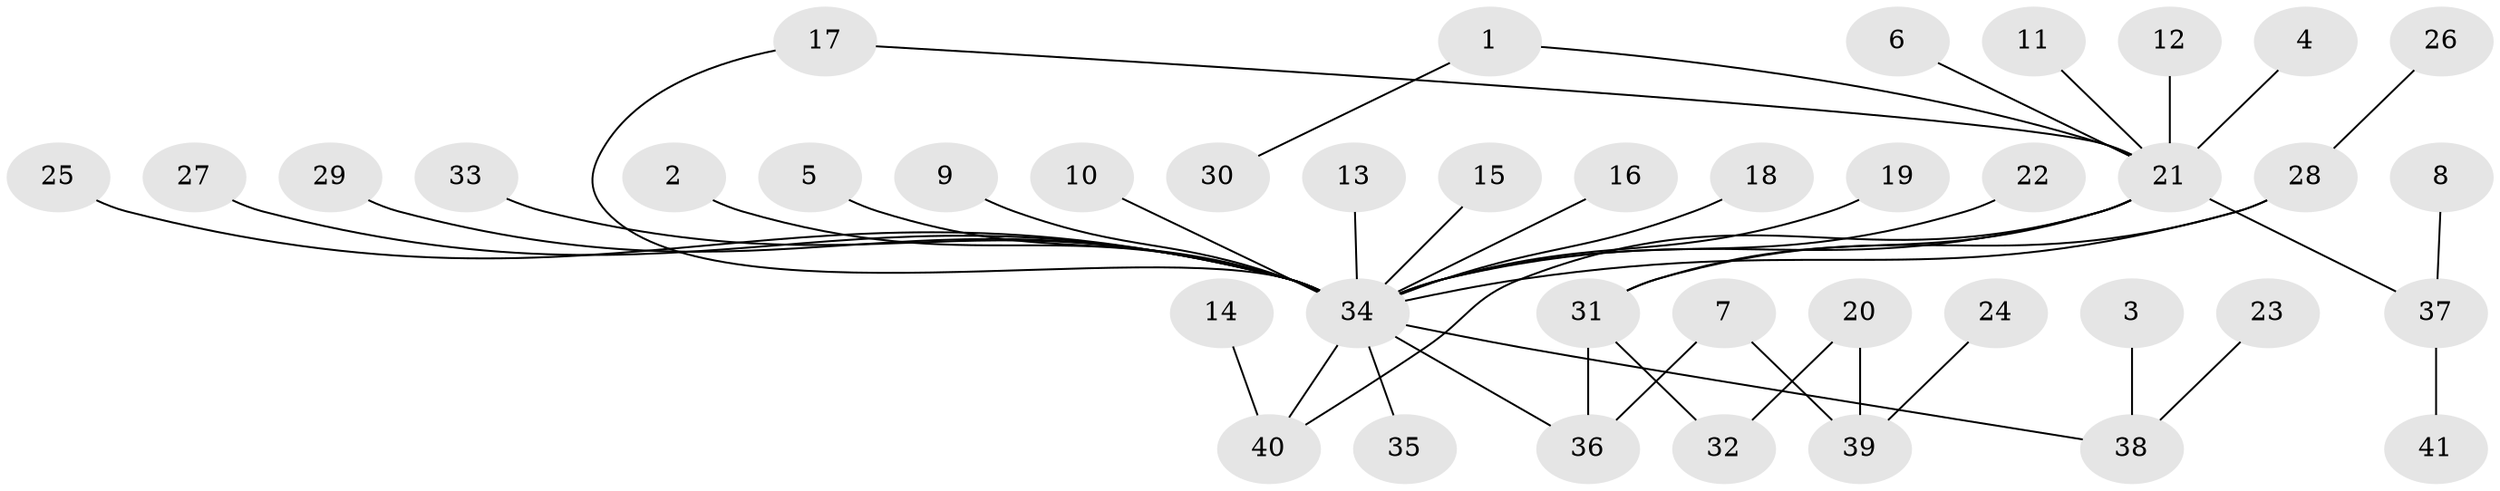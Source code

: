 // original degree distribution, {24: 0.009900990099009901, 13: 0.009900990099009901, 5: 0.039603960396039604, 2: 0.19801980198019803, 6: 0.0297029702970297, 1: 0.6138613861386139, 4: 0.0297029702970297, 3: 0.06930693069306931}
// Generated by graph-tools (version 1.1) at 2025/36/03/04/25 23:36:51]
// undirected, 41 vertices, 45 edges
graph export_dot {
  node [color=gray90,style=filled];
  1;
  2;
  3;
  4;
  5;
  6;
  7;
  8;
  9;
  10;
  11;
  12;
  13;
  14;
  15;
  16;
  17;
  18;
  19;
  20;
  21;
  22;
  23;
  24;
  25;
  26;
  27;
  28;
  29;
  30;
  31;
  32;
  33;
  34;
  35;
  36;
  37;
  38;
  39;
  40;
  41;
  1 -- 21 [weight=1.0];
  1 -- 30 [weight=1.0];
  2 -- 34 [weight=1.0];
  3 -- 38 [weight=1.0];
  4 -- 21 [weight=1.0];
  5 -- 34 [weight=1.0];
  6 -- 21 [weight=1.0];
  7 -- 36 [weight=1.0];
  7 -- 39 [weight=1.0];
  8 -- 37 [weight=1.0];
  9 -- 34 [weight=1.0];
  10 -- 34 [weight=1.0];
  11 -- 21 [weight=1.0];
  12 -- 21 [weight=1.0];
  13 -- 34 [weight=1.0];
  14 -- 40 [weight=1.0];
  15 -- 34 [weight=1.0];
  16 -- 34 [weight=1.0];
  17 -- 21 [weight=1.0];
  17 -- 34 [weight=1.0];
  18 -- 34 [weight=1.0];
  19 -- 34 [weight=1.0];
  20 -- 32 [weight=1.0];
  20 -- 39 [weight=1.0];
  21 -- 31 [weight=1.0];
  21 -- 34 [weight=1.0];
  21 -- 37 [weight=1.0];
  21 -- 40 [weight=1.0];
  22 -- 34 [weight=1.0];
  23 -- 38 [weight=1.0];
  24 -- 39 [weight=1.0];
  25 -- 34 [weight=1.0];
  26 -- 28 [weight=1.0];
  27 -- 34 [weight=1.0];
  28 -- 31 [weight=1.0];
  28 -- 34 [weight=1.0];
  29 -- 34 [weight=1.0];
  31 -- 32 [weight=1.0];
  31 -- 36 [weight=1.0];
  33 -- 34 [weight=1.0];
  34 -- 35 [weight=1.0];
  34 -- 36 [weight=1.0];
  34 -- 38 [weight=1.0];
  34 -- 40 [weight=1.0];
  37 -- 41 [weight=1.0];
}

